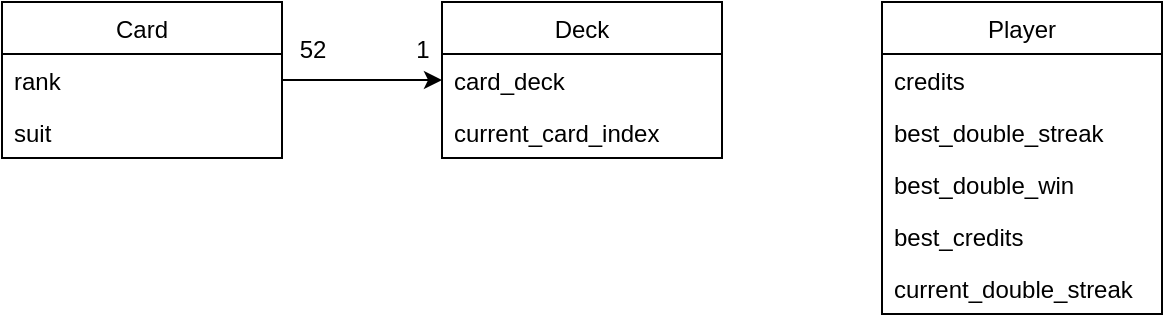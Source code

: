 <mxfile version="13.7.9" type="device"><diagram id="C5RBs43oDa-KdzZeNtuy" name="Page-1"><mxGraphModel dx="813" dy="470" grid="1" gridSize="10" guides="1" tooltips="1" connect="1" arrows="1" fold="1" page="1" pageScale="1" pageWidth="827" pageHeight="1169" math="0" shadow="0"><root><mxCell id="WIyWlLk6GJQsqaUBKTNV-0"/><mxCell id="WIyWlLk6GJQsqaUBKTNV-1" parent="WIyWlLk6GJQsqaUBKTNV-0"/><mxCell id="fNr0gCtBueS9kaPlSLT_-8" value="Deck" style="swimlane;fontStyle=0;childLayout=stackLayout;horizontal=1;startSize=26;fillColor=none;horizontalStack=0;resizeParent=1;resizeParentMax=0;resizeLast=0;collapsible=1;marginBottom=0;" parent="WIyWlLk6GJQsqaUBKTNV-1" vertex="1"><mxGeometry x="300" y="76" width="140" height="78" as="geometry"/></mxCell><mxCell id="fNr0gCtBueS9kaPlSLT_-11" value="card_deck" style="text;strokeColor=none;fillColor=none;align=left;verticalAlign=top;spacingLeft=4;spacingRight=4;overflow=hidden;rotatable=0;points=[[0,0.5],[1,0.5]];portConstraint=eastwest;" parent="fNr0gCtBueS9kaPlSLT_-8" vertex="1"><mxGeometry y="26" width="140" height="26" as="geometry"/></mxCell><mxCell id="FTOZfiYRq5dMfFeA0kgS-0" value="current_card_index" style="text;strokeColor=none;fillColor=none;align=left;verticalAlign=top;spacingLeft=4;spacingRight=4;overflow=hidden;rotatable=0;points=[[0,0.5],[1,0.5]];portConstraint=eastwest;" vertex="1" parent="fNr0gCtBueS9kaPlSLT_-8"><mxGeometry y="52" width="140" height="26" as="geometry"/></mxCell><mxCell id="fNr0gCtBueS9kaPlSLT_-4" value="Card" style="swimlane;fontStyle=0;childLayout=stackLayout;horizontal=1;startSize=26;fillColor=none;horizontalStack=0;resizeParent=1;resizeParentMax=0;resizeLast=0;collapsible=1;marginBottom=0;" parent="WIyWlLk6GJQsqaUBKTNV-1" vertex="1"><mxGeometry x="80" y="76" width="140" height="78" as="geometry"/></mxCell><mxCell id="fNr0gCtBueS9kaPlSLT_-5" value="rank" style="text;strokeColor=none;fillColor=none;align=left;verticalAlign=top;spacingLeft=4;spacingRight=4;overflow=hidden;rotatable=0;points=[[0,0.5],[1,0.5]];portConstraint=eastwest;" parent="fNr0gCtBueS9kaPlSLT_-4" vertex="1"><mxGeometry y="26" width="140" height="26" as="geometry"/></mxCell><mxCell id="fNr0gCtBueS9kaPlSLT_-6" value="suit" style="text;strokeColor=none;fillColor=none;align=left;verticalAlign=top;spacingLeft=4;spacingRight=4;overflow=hidden;rotatable=0;points=[[0,0.5],[1,0.5]];portConstraint=eastwest;" parent="fNr0gCtBueS9kaPlSLT_-4" vertex="1"><mxGeometry y="52" width="140" height="26" as="geometry"/></mxCell><mxCell id="fNr0gCtBueS9kaPlSLT_-40" style="edgeStyle=orthogonalEdgeStyle;rounded=0;orthogonalLoop=1;jettySize=auto;html=1;exitX=1;exitY=0.5;exitDx=0;exitDy=0;entryX=0;entryY=0.5;entryDx=0;entryDy=0;endArrow=classic;endFill=1;" parent="WIyWlLk6GJQsqaUBKTNV-1" source="fNr0gCtBueS9kaPlSLT_-5" target="fNr0gCtBueS9kaPlSLT_-11" edge="1"><mxGeometry relative="1" as="geometry"/></mxCell><mxCell id="fNr0gCtBueS9kaPlSLT_-46" value="52" style="text;html=1;align=center;verticalAlign=middle;resizable=0;points=[];autosize=1;" parent="WIyWlLk6GJQsqaUBKTNV-1" vertex="1"><mxGeometry x="220" y="90" width="30" height="20" as="geometry"/></mxCell><mxCell id="fNr0gCtBueS9kaPlSLT_-47" value="1" style="text;html=1;align=center;verticalAlign=middle;resizable=0;points=[];autosize=1;" parent="WIyWlLk6GJQsqaUBKTNV-1" vertex="1"><mxGeometry x="280" y="90" width="20" height="20" as="geometry"/></mxCell><mxCell id="fNr0gCtBueS9kaPlSLT_-0" value="Player" style="swimlane;fontStyle=0;childLayout=stackLayout;horizontal=1;startSize=26;fillColor=none;horizontalStack=0;resizeParent=1;resizeParentMax=0;resizeLast=0;collapsible=1;marginBottom=0;" parent="WIyWlLk6GJQsqaUBKTNV-1" vertex="1"><mxGeometry x="520" y="76" width="140" height="156" as="geometry"/></mxCell><mxCell id="fNr0gCtBueS9kaPlSLT_-1" value="credits&#10;" style="text;strokeColor=none;fillColor=none;align=left;verticalAlign=top;spacingLeft=4;spacingRight=4;overflow=hidden;rotatable=0;points=[[0,0.5],[1,0.5]];portConstraint=eastwest;" parent="fNr0gCtBueS9kaPlSLT_-0" vertex="1"><mxGeometry y="26" width="140" height="26" as="geometry"/></mxCell><mxCell id="fNr0gCtBueS9kaPlSLT_-2" value="best_double_streak" style="text;strokeColor=none;fillColor=none;align=left;verticalAlign=top;spacingLeft=4;spacingRight=4;overflow=hidden;rotatable=0;points=[[0,0.5],[1,0.5]];portConstraint=eastwest;" parent="fNr0gCtBueS9kaPlSLT_-0" vertex="1"><mxGeometry y="52" width="140" height="26" as="geometry"/></mxCell><mxCell id="fNr0gCtBueS9kaPlSLT_-3" value="best_double_win" style="text;strokeColor=none;fillColor=none;align=left;verticalAlign=top;spacingLeft=4;spacingRight=4;overflow=hidden;rotatable=0;points=[[0,0.5],[1,0.5]];portConstraint=eastwest;" parent="fNr0gCtBueS9kaPlSLT_-0" vertex="1"><mxGeometry y="78" width="140" height="26" as="geometry"/></mxCell><mxCell id="fNr0gCtBueS9kaPlSLT_-19" value="best_credits" style="text;strokeColor=none;fillColor=none;align=left;verticalAlign=top;spacingLeft=4;spacingRight=4;overflow=hidden;rotatable=0;points=[[0,0.5],[1,0.5]];portConstraint=eastwest;" parent="fNr0gCtBueS9kaPlSLT_-0" vertex="1"><mxGeometry y="104" width="140" height="26" as="geometry"/></mxCell><mxCell id="fNr0gCtBueS9kaPlSLT_-20" value="current_double_streak" style="text;strokeColor=none;fillColor=none;align=left;verticalAlign=top;spacingLeft=4;spacingRight=4;overflow=hidden;rotatable=0;points=[[0,0.5],[1,0.5]];portConstraint=eastwest;" parent="fNr0gCtBueS9kaPlSLT_-0" vertex="1"><mxGeometry y="130" width="140" height="26" as="geometry"/></mxCell></root></mxGraphModel></diagram></mxfile>
